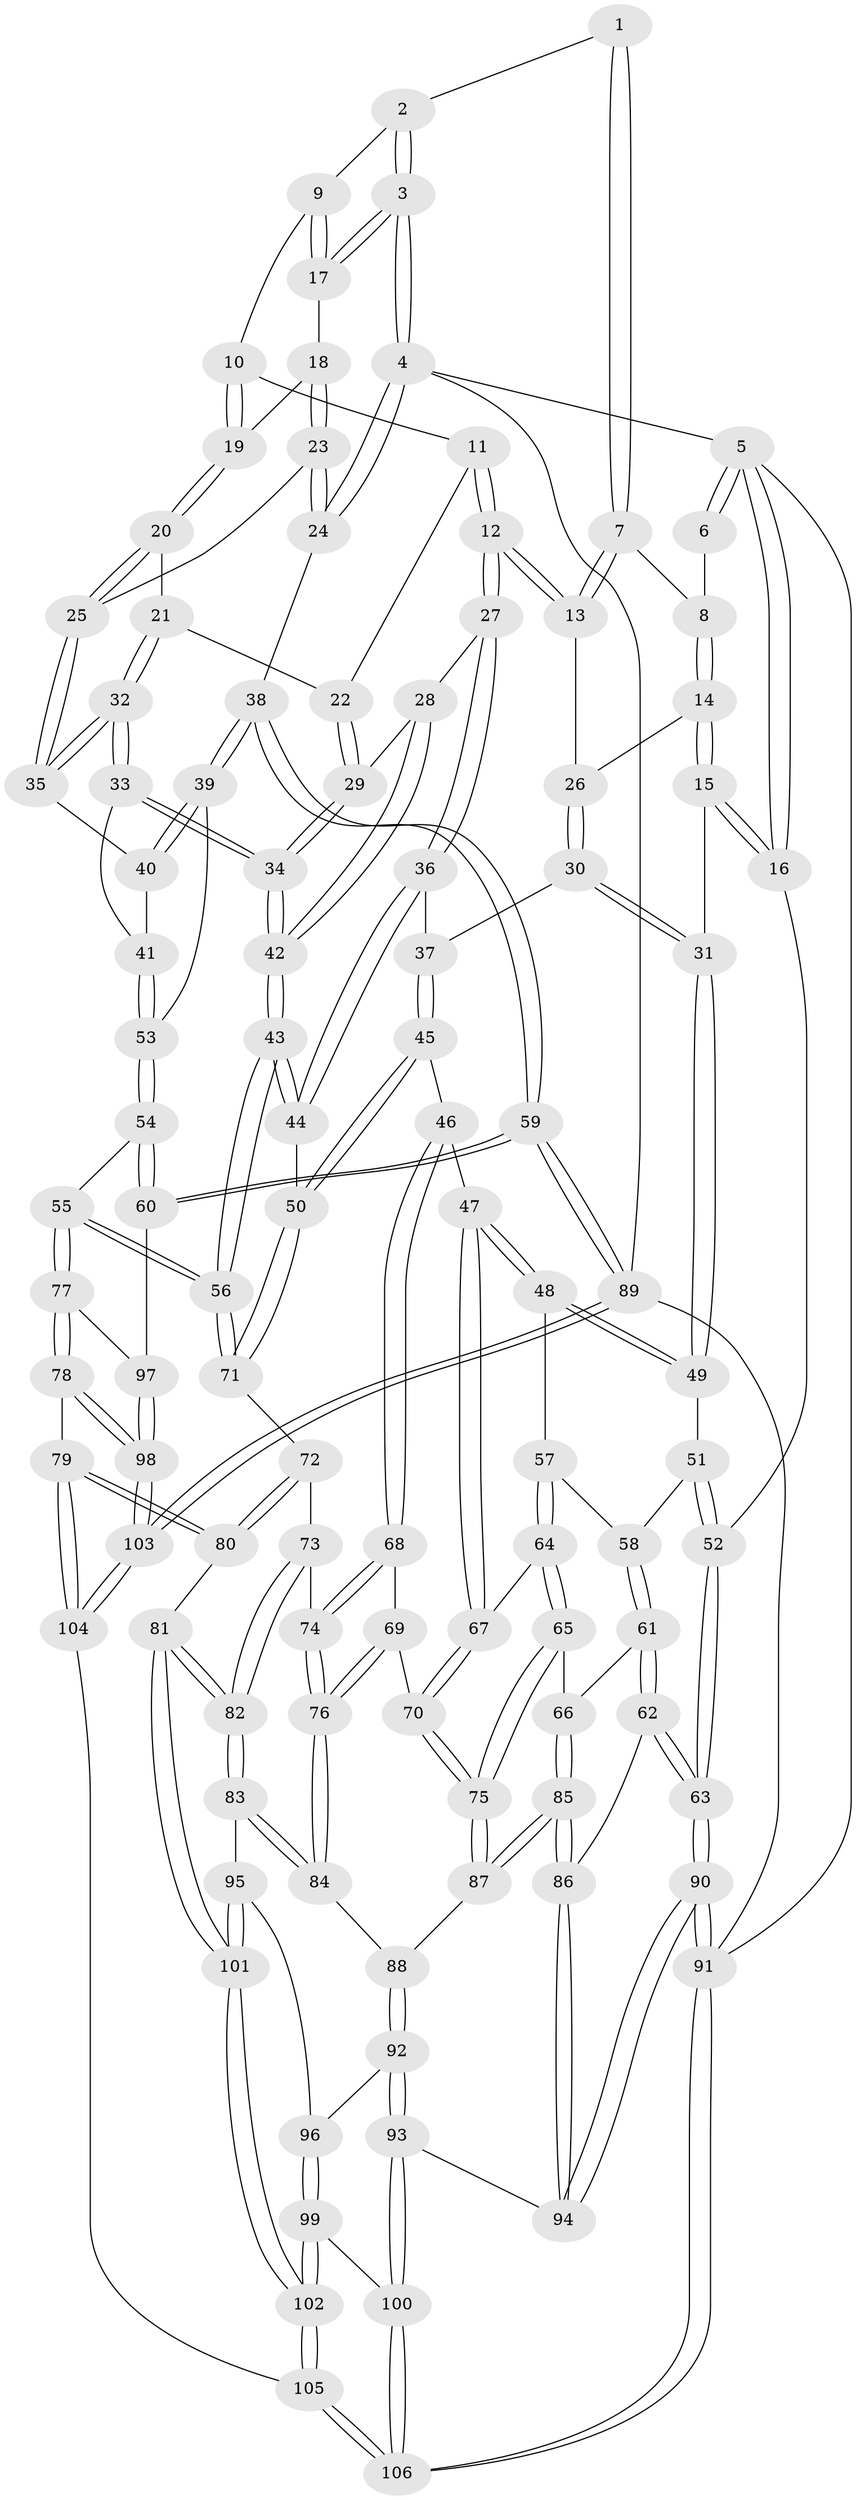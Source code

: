 // coarse degree distribution, {3: 0.04054054054054054, 4: 0.3783783783783784, 5: 0.3918918918918919, 6: 0.1891891891891892}
// Generated by graph-tools (version 1.1) at 2025/24/03/03/25 07:24:40]
// undirected, 106 vertices, 262 edges
graph export_dot {
graph [start="1"]
  node [color=gray90,style=filled];
  1 [pos="+0.5405222527789918+0"];
  2 [pos="+0.6789309881155053+0"];
  3 [pos="+1+0"];
  4 [pos="+1+0"];
  5 [pos="+0+0"];
  6 [pos="+0.15958973350024483+0"];
  7 [pos="+0.4548117145438567+0.14030459374534365"];
  8 [pos="+0.1759645786554981+0"];
  9 [pos="+0.7306127169424573+0"];
  10 [pos="+0.7291040207959986+0"];
  11 [pos="+0.7056156381818007+0.047596304609131536"];
  12 [pos="+0.4574021361125285+0.17713320858374945"];
  13 [pos="+0.4532140948727767+0.17268232529861646"];
  14 [pos="+0.1731906473635644+0.12601285989237912"];
  15 [pos="+0.06255240128339525+0.2648985627585198"];
  16 [pos="+0+0.3182489580189355"];
  17 [pos="+0.8653956003867281+0.07416084344746872"];
  18 [pos="+0.8758458077950884+0.08577094142713737"];
  19 [pos="+0.8048951714854424+0.17509065726682846"];
  20 [pos="+0.799115037921781+0.20942329355490913"];
  21 [pos="+0.7464044190037357+0.2378880524453197"];
  22 [pos="+0.6884542987026624+0.2076254519255515"];
  23 [pos="+1+0.17729075046175938"];
  24 [pos="+1+0.12908382129296359"];
  25 [pos="+0.9607431575494108+0.23045922047072448"];
  26 [pos="+0.3927803079078528+0.17585330486373207"];
  27 [pos="+0.5000847689555227+0.24712782478175901"];
  28 [pos="+0.5047213483512414+0.24761152368664985"];
  29 [pos="+0.5964748370505712+0.23812650293701199"];
  30 [pos="+0.27710261427671784+0.3218803550272974"];
  31 [pos="+0.1801820189984852+0.3586863626633932"];
  32 [pos="+0.7667562211197434+0.3204867665731279"];
  33 [pos="+0.7568446821554466+0.4248251201682"];
  34 [pos="+0.7501449043316278+0.4305284199875239"];
  35 [pos="+0.9377629924430037+0.2686570178240271"];
  36 [pos="+0.46823017531330985+0.34597072646718907"];
  37 [pos="+0.4443816706779279+0.36588612022807776"];
  38 [pos="+1+0.48451098167782614"];
  39 [pos="+0.9678645884783564+0.4721291651722394"];
  40 [pos="+0.9276239385977725+0.3058868665151721"];
  41 [pos="+0.7987525829030058+0.42286854782235145"];
  42 [pos="+0.7233485020666113+0.4627924776630508"];
  43 [pos="+0.6791207084205487+0.5527016091931046"];
  44 [pos="+0.576955095854723+0.4750722364254792"];
  45 [pos="+0.3668925425325687+0.4795339228585809"];
  46 [pos="+0.3014942879421646+0.48789890172122424"];
  47 [pos="+0.24574677525058197+0.47275499126293596"];
  48 [pos="+0.23560783517722977+0.4627533843050921"];
  49 [pos="+0.22697243994002153+0.45131834341805"];
  50 [pos="+0.4057479300866305+0.5237837816155089"];
  51 [pos="+0.06779198313512098+0.5184538544969981"];
  52 [pos="+0+0.41123299349882253"];
  53 [pos="+0.9637412046733931+0.4735343800330866"];
  54 [pos="+0.9013391209170636+0.5749197060645154"];
  55 [pos="+0.715937805890323+0.6627327547709947"];
  56 [pos="+0.6791826642669827+0.5644053698393273"];
  57 [pos="+0.107850206520781+0.5524378706614826"];
  58 [pos="+0.09717229080232508+0.5489442110808987"];
  59 [pos="+1+0.7628176012018333"];
  60 [pos="+1+0.7322213850557646"];
  61 [pos="+0.058775639046318044+0.6339756520734597"];
  62 [pos="+0+0.6355884769005657"];
  63 [pos="+0+0.6042108930837115"];
  64 [pos="+0.13547298578935824+0.5862944653006065"];
  65 [pos="+0.1191484336332148+0.6406868613075369"];
  66 [pos="+0.0992824122581397+0.6451438143767332"];
  67 [pos="+0.21030974535980185+0.5543005281602404"];
  68 [pos="+0.3039070074119299+0.5542991929007458"];
  69 [pos="+0.28191527001389155+0.6234321848766117"];
  70 [pos="+0.21415822125425124+0.6446072124208349"];
  71 [pos="+0.44172528539953004+0.589137448206655"];
  72 [pos="+0.4380615676536899+0.6011249637639056"];
  73 [pos="+0.3870834989644851+0.6416706108688937"];
  74 [pos="+0.3546817000958902+0.6507659556612178"];
  75 [pos="+0.20014987352915142+0.6763531255210999"];
  76 [pos="+0.3286095967814223+0.673047539304278"];
  77 [pos="+0.716088112950672+0.6818291302801046"];
  78 [pos="+0.6537910160811856+0.769037851838836"];
  79 [pos="+0.5960749209005961+0.7994406086407944"];
  80 [pos="+0.5223976679598481+0.7967752586665171"];
  81 [pos="+0.4421622081561078+0.8211099855242974"];
  82 [pos="+0.4337593546684598+0.8140448643755507"];
  83 [pos="+0.32254026422268733+0.7487365595703837"];
  84 [pos="+0.30517511560469074+0.7302438435513168"];
  85 [pos="+0.09437817346489939+0.755915696098137"];
  86 [pos="+0.08676558853100778+0.7627274711304235"];
  87 [pos="+0.2132917987528228+0.7209579207564951"];
  88 [pos="+0.2179946762144387+0.7253478106891447"];
  89 [pos="+1+1"];
  90 [pos="+0+0.7778974330370063"];
  91 [pos="+0+1"];
  92 [pos="+0.21246241767877297+0.7686462269968475"];
  93 [pos="+0.09866767617858305+0.8708869656763659"];
  94 [pos="+0.07804256943962307+0.8390450924857272"];
  95 [pos="+0.2637876167189139+0.8527367066452751"];
  96 [pos="+0.2373807246427099+0.8476850058344322"];
  97 [pos="+0.837319550004416+0.7395112764493889"];
  98 [pos="+1+1"];
  99 [pos="+0.15708753409109297+0.9152327364422758"];
  100 [pos="+0.1139808300282943+0.9209294518212794"];
  101 [pos="+0.3725148550511168+0.9329430301932933"];
  102 [pos="+0.36000178394400406+1"];
  103 [pos="+1+1"];
  104 [pos="+0.57006421845158+1"];
  105 [pos="+0.3940114275380392+1"];
  106 [pos="+0+1"];
  1 -- 2;
  1 -- 7;
  1 -- 7;
  2 -- 3;
  2 -- 3;
  2 -- 9;
  3 -- 4;
  3 -- 4;
  3 -- 17;
  3 -- 17;
  4 -- 5;
  4 -- 24;
  4 -- 24;
  4 -- 89;
  5 -- 6;
  5 -- 6;
  5 -- 16;
  5 -- 16;
  5 -- 91;
  6 -- 8;
  7 -- 8;
  7 -- 13;
  7 -- 13;
  8 -- 14;
  8 -- 14;
  9 -- 10;
  9 -- 17;
  9 -- 17;
  10 -- 11;
  10 -- 19;
  10 -- 19;
  11 -- 12;
  11 -- 12;
  11 -- 22;
  12 -- 13;
  12 -- 13;
  12 -- 27;
  12 -- 27;
  13 -- 26;
  14 -- 15;
  14 -- 15;
  14 -- 26;
  15 -- 16;
  15 -- 16;
  15 -- 31;
  16 -- 52;
  17 -- 18;
  18 -- 19;
  18 -- 23;
  18 -- 23;
  19 -- 20;
  19 -- 20;
  20 -- 21;
  20 -- 25;
  20 -- 25;
  21 -- 22;
  21 -- 32;
  21 -- 32;
  22 -- 29;
  22 -- 29;
  23 -- 24;
  23 -- 24;
  23 -- 25;
  24 -- 38;
  25 -- 35;
  25 -- 35;
  26 -- 30;
  26 -- 30;
  27 -- 28;
  27 -- 36;
  27 -- 36;
  28 -- 29;
  28 -- 42;
  28 -- 42;
  29 -- 34;
  29 -- 34;
  30 -- 31;
  30 -- 31;
  30 -- 37;
  31 -- 49;
  31 -- 49;
  32 -- 33;
  32 -- 33;
  32 -- 35;
  32 -- 35;
  33 -- 34;
  33 -- 34;
  33 -- 41;
  34 -- 42;
  34 -- 42;
  35 -- 40;
  36 -- 37;
  36 -- 44;
  36 -- 44;
  37 -- 45;
  37 -- 45;
  38 -- 39;
  38 -- 39;
  38 -- 59;
  38 -- 59;
  39 -- 40;
  39 -- 40;
  39 -- 53;
  40 -- 41;
  41 -- 53;
  41 -- 53;
  42 -- 43;
  42 -- 43;
  43 -- 44;
  43 -- 44;
  43 -- 56;
  43 -- 56;
  44 -- 50;
  45 -- 46;
  45 -- 50;
  45 -- 50;
  46 -- 47;
  46 -- 68;
  46 -- 68;
  47 -- 48;
  47 -- 48;
  47 -- 67;
  47 -- 67;
  48 -- 49;
  48 -- 49;
  48 -- 57;
  49 -- 51;
  50 -- 71;
  50 -- 71;
  51 -- 52;
  51 -- 52;
  51 -- 58;
  52 -- 63;
  52 -- 63;
  53 -- 54;
  53 -- 54;
  54 -- 55;
  54 -- 60;
  54 -- 60;
  55 -- 56;
  55 -- 56;
  55 -- 77;
  55 -- 77;
  56 -- 71;
  56 -- 71;
  57 -- 58;
  57 -- 64;
  57 -- 64;
  58 -- 61;
  58 -- 61;
  59 -- 60;
  59 -- 60;
  59 -- 89;
  59 -- 89;
  60 -- 97;
  61 -- 62;
  61 -- 62;
  61 -- 66;
  62 -- 63;
  62 -- 63;
  62 -- 86;
  63 -- 90;
  63 -- 90;
  64 -- 65;
  64 -- 65;
  64 -- 67;
  65 -- 66;
  65 -- 75;
  65 -- 75;
  66 -- 85;
  66 -- 85;
  67 -- 70;
  67 -- 70;
  68 -- 69;
  68 -- 74;
  68 -- 74;
  69 -- 70;
  69 -- 76;
  69 -- 76;
  70 -- 75;
  70 -- 75;
  71 -- 72;
  72 -- 73;
  72 -- 80;
  72 -- 80;
  73 -- 74;
  73 -- 82;
  73 -- 82;
  74 -- 76;
  74 -- 76;
  75 -- 87;
  75 -- 87;
  76 -- 84;
  76 -- 84;
  77 -- 78;
  77 -- 78;
  77 -- 97;
  78 -- 79;
  78 -- 98;
  78 -- 98;
  79 -- 80;
  79 -- 80;
  79 -- 104;
  79 -- 104;
  80 -- 81;
  81 -- 82;
  81 -- 82;
  81 -- 101;
  81 -- 101;
  82 -- 83;
  82 -- 83;
  83 -- 84;
  83 -- 84;
  83 -- 95;
  84 -- 88;
  85 -- 86;
  85 -- 86;
  85 -- 87;
  85 -- 87;
  86 -- 94;
  86 -- 94;
  87 -- 88;
  88 -- 92;
  88 -- 92;
  89 -- 103;
  89 -- 103;
  89 -- 91;
  90 -- 91;
  90 -- 91;
  90 -- 94;
  90 -- 94;
  91 -- 106;
  91 -- 106;
  92 -- 93;
  92 -- 93;
  92 -- 96;
  93 -- 94;
  93 -- 100;
  93 -- 100;
  95 -- 96;
  95 -- 101;
  95 -- 101;
  96 -- 99;
  96 -- 99;
  97 -- 98;
  97 -- 98;
  98 -- 103;
  98 -- 103;
  99 -- 100;
  99 -- 102;
  99 -- 102;
  100 -- 106;
  100 -- 106;
  101 -- 102;
  101 -- 102;
  102 -- 105;
  102 -- 105;
  103 -- 104;
  103 -- 104;
  104 -- 105;
  105 -- 106;
  105 -- 106;
}
